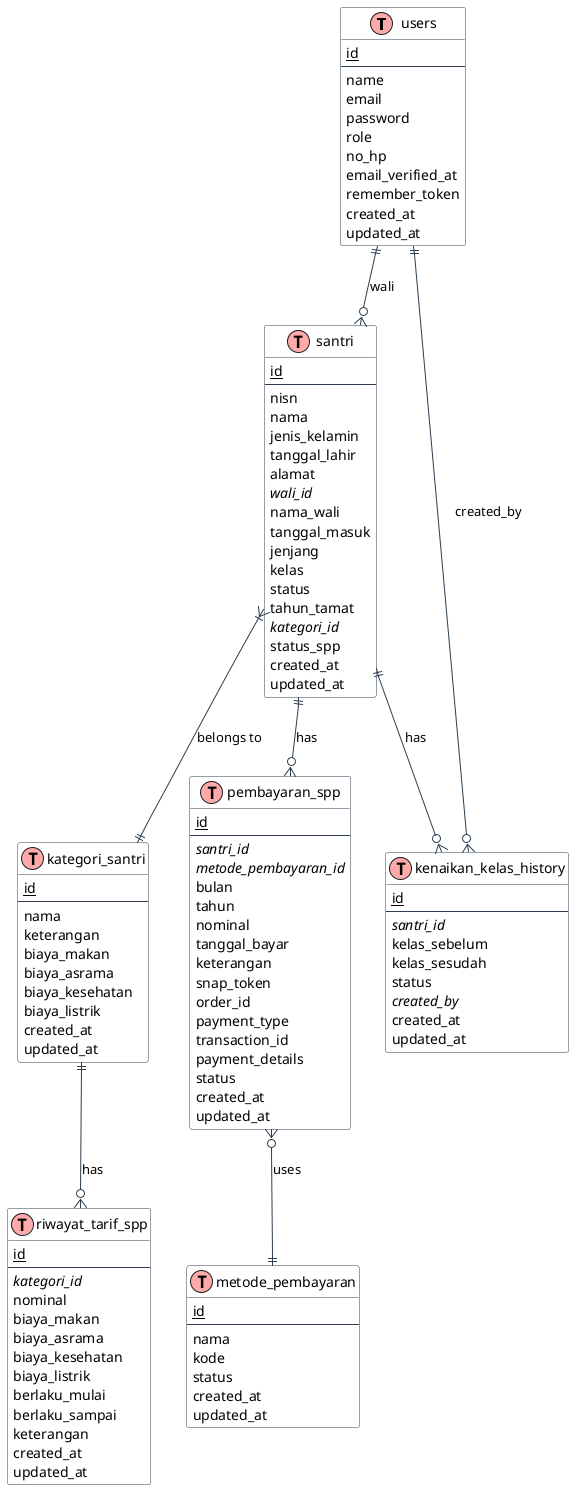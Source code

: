 @startuml Entity Relationship Diagram SPP

!define TABLE(x) class x << (T,#FFAAAA) >>
!define PRIMARY_KEY(x) <u>x</u>
!define FOREIGN_KEY(x) <i>x</i>

skinparam class {
    BackgroundColor White
    ArrowColor #2C3E50
    BorderColor #2C3E50
}

' Entities
TABLE(users) {
    PRIMARY_KEY(id)
    --
    name
    email
    password
    role
    no_hp
    email_verified_at
    remember_token
    created_at
    updated_at
}

TABLE(santri) {
    PRIMARY_KEY(id)
    --
    nisn
    nama
    jenis_kelamin
    tanggal_lahir
    alamat
    FOREIGN_KEY(wali_id)
    nama_wali
    tanggal_masuk
    jenjang
    kelas
    status
    tahun_tamat
    FOREIGN_KEY(kategori_id)
    status_spp
    created_at
    updated_at
}

TABLE(kategori_santri) {
    PRIMARY_KEY(id)
    --
    nama
    keterangan
    biaya_makan
    biaya_asrama
    biaya_kesehatan
    biaya_listrik
    created_at
    updated_at
}

TABLE(pembayaran_spp) {
    PRIMARY_KEY(id)
    --
    FOREIGN_KEY(santri_id)
    FOREIGN_KEY(metode_pembayaran_id)
    bulan
    tahun
    nominal
    tanggal_bayar
    keterangan
    snap_token
    order_id
    payment_type
    transaction_id
    payment_details
    status
    created_at
    updated_at
}

TABLE(metode_pembayaran) {
    PRIMARY_KEY(id)
    --
    nama
    kode
    status
    created_at
    updated_at
}

TABLE(riwayat_tarif_spp) {
    PRIMARY_KEY(id)
    --
    FOREIGN_KEY(kategori_id)
    nominal
    biaya_makan
    biaya_asrama
    biaya_kesehatan
    biaya_listrik
    berlaku_mulai
    berlaku_sampai
    keterangan
    created_at
    updated_at
}

TABLE(kenaikan_kelas_history) {
    PRIMARY_KEY(id)
    --
    FOREIGN_KEY(santri_id)
    kelas_sebelum
    kelas_sesudah
    status
    FOREIGN_KEY(created_by)
    created_at
    updated_at
}

' Relationships
users ||--o{ santri : "wali"
users ||--o{ kenaikan_kelas_history : "created_by"

santri }|--|| kategori_santri : "belongs to"
santri ||--o{ pembayaran_spp : "has"
santri ||--o{ kenaikan_kelas_history : "has"

kategori_santri ||--o{ riwayat_tarif_spp : "has"

pembayaran_spp }o--|| metode_pembayaran : "uses"

@enduml